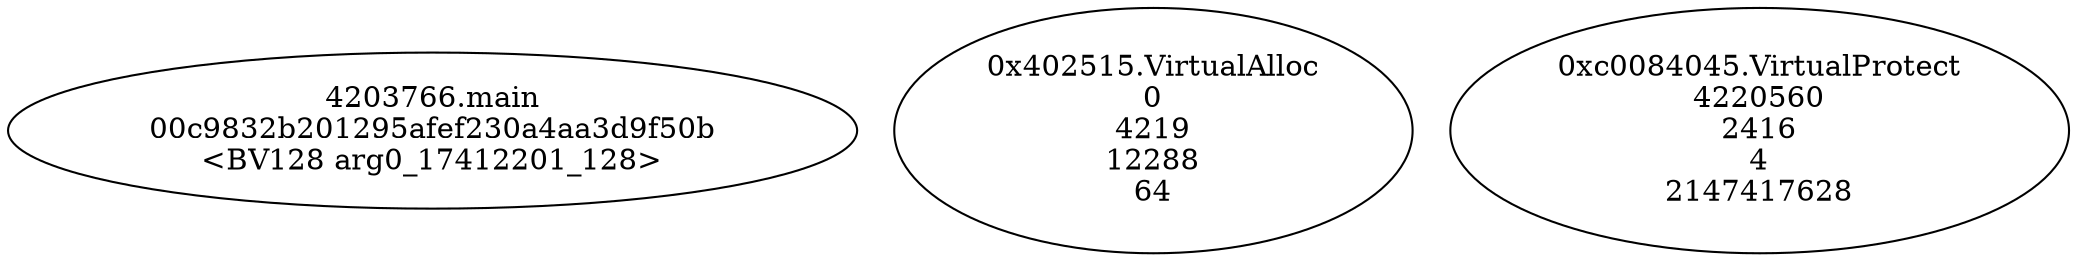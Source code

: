 // Global SCDG with merge call
digraph {
	0 [label="4203766.main
00c9832b201295afef230a4aa3d9f50b
<BV128 arg0_17412201_128>"]
	1 [label="0x402515.VirtualAlloc
0
4219
12288
64"]
	2 [label="0xc0084045.VirtualProtect
4220560
2416
4
2147417628"]
}

